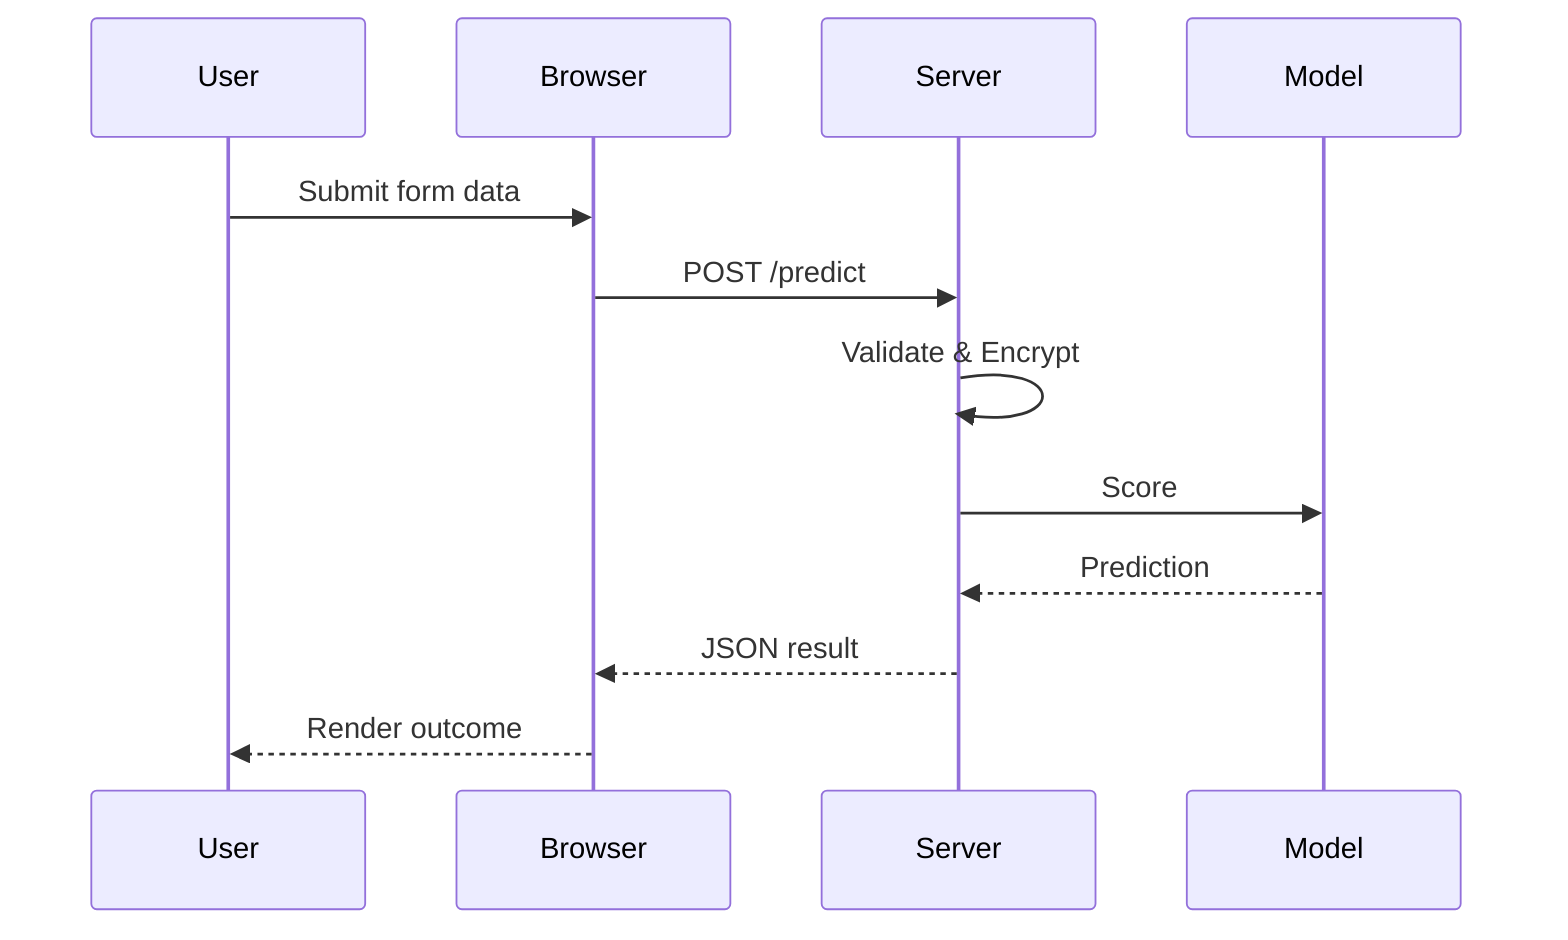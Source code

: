 sequenceDiagram
    participant U as User
    participant B as Browser
    participant S as Server
    U->>B: Submit form data
    B->>S: POST /predict
    S->>S: Validate & Encrypt
    S->>Model: Score
    Model-->>S: Prediction
    S-->>B: JSON result
    B-->>U: Render outcome